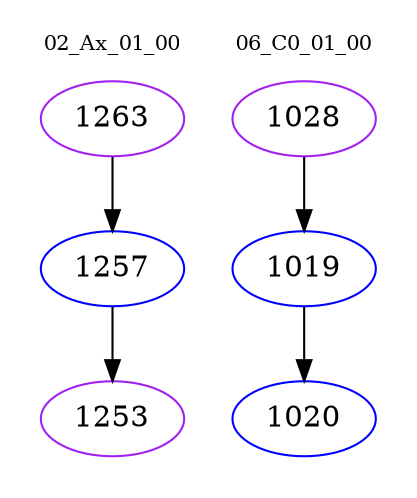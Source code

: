 digraph{
subgraph cluster_0 {
color = white
label = "02_Ax_01_00";
fontsize=10;
T0_1263 [label="1263", color="purple"]
T0_1263 -> T0_1257 [color="black"]
T0_1257 [label="1257", color="blue"]
T0_1257 -> T0_1253 [color="black"]
T0_1253 [label="1253", color="purple"]
}
subgraph cluster_1 {
color = white
label = "06_C0_01_00";
fontsize=10;
T1_1028 [label="1028", color="purple"]
T1_1028 -> T1_1019 [color="black"]
T1_1019 [label="1019", color="blue"]
T1_1019 -> T1_1020 [color="black"]
T1_1020 [label="1020", color="blue"]
}
}
